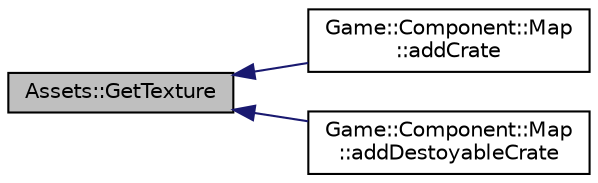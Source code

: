 digraph "Assets::GetTexture"
{
  edge [fontname="Helvetica",fontsize="10",labelfontname="Helvetica",labelfontsize="10"];
  node [fontname="Helvetica",fontsize="10",shape=record];
  rankdir="LR";
  Node9 [label="Assets::GetTexture",height=0.2,width=0.4,color="black", fillcolor="grey75", style="filled", fontcolor="black"];
  Node9 -> Node10 [dir="back",color="midnightblue",fontsize="10",style="solid"];
  Node10 [label="Game::Component::Map\l::addCrate",height=0.2,width=0.4,color="black", fillcolor="white", style="filled",URL="$class_game_1_1_component_1_1_map.html#a860f2c45a23d20303aa5e04261ac462d"];
  Node9 -> Node11 [dir="back",color="midnightblue",fontsize="10",style="solid"];
  Node11 [label="Game::Component::Map\l::addDestoyableCrate",height=0.2,width=0.4,color="black", fillcolor="white", style="filled",URL="$class_game_1_1_component_1_1_map.html#ab7d5bd531fc73fa3c4697e6d7fd909f2"];
}
